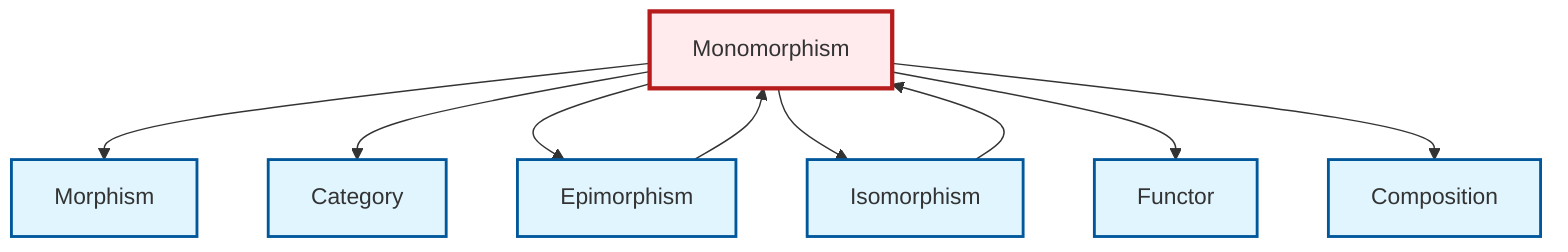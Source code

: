 graph TD
    classDef definition fill:#e1f5fe,stroke:#01579b,stroke-width:2px
    classDef theorem fill:#f3e5f5,stroke:#4a148c,stroke-width:2px
    classDef axiom fill:#fff3e0,stroke:#e65100,stroke-width:2px
    classDef example fill:#e8f5e9,stroke:#1b5e20,stroke-width:2px
    classDef current fill:#ffebee,stroke:#b71c1c,stroke-width:3px
    def-composition["Composition"]:::definition
    def-functor["Functor"]:::definition
    def-morphism["Morphism"]:::definition
    def-monomorphism["Monomorphism"]:::definition
    def-epimorphism["Epimorphism"]:::definition
    def-isomorphism["Isomorphism"]:::definition
    def-category["Category"]:::definition
    def-monomorphism --> def-morphism
    def-monomorphism --> def-category
    def-epimorphism --> def-monomorphism
    def-monomorphism --> def-epimorphism
    def-monomorphism --> def-isomorphism
    def-monomorphism --> def-functor
    def-monomorphism --> def-composition
    def-isomorphism --> def-monomorphism
    class def-monomorphism current